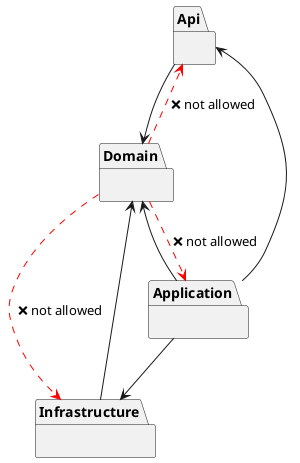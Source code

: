 @startuml HexagonalArchitecture

package "Api" {
}

package "Application" {
}

package "Domain" {
}

package "Infrastructure" {
}

' Dependencies
Application --> Domain
Application --> Api
Application --> Infrastructure

Api --> Domain

Infrastructure --> Domain

' Forbidden dependencies (shown in red if visual tool supports)
Domain -[#red,dashed]-> Api : ❌ not allowed
Domain -[#red,dashed]-> Application : ❌ not allowed
Domain -[#red,dashed]-> Infrastructure : ❌ not allowed

@enduml